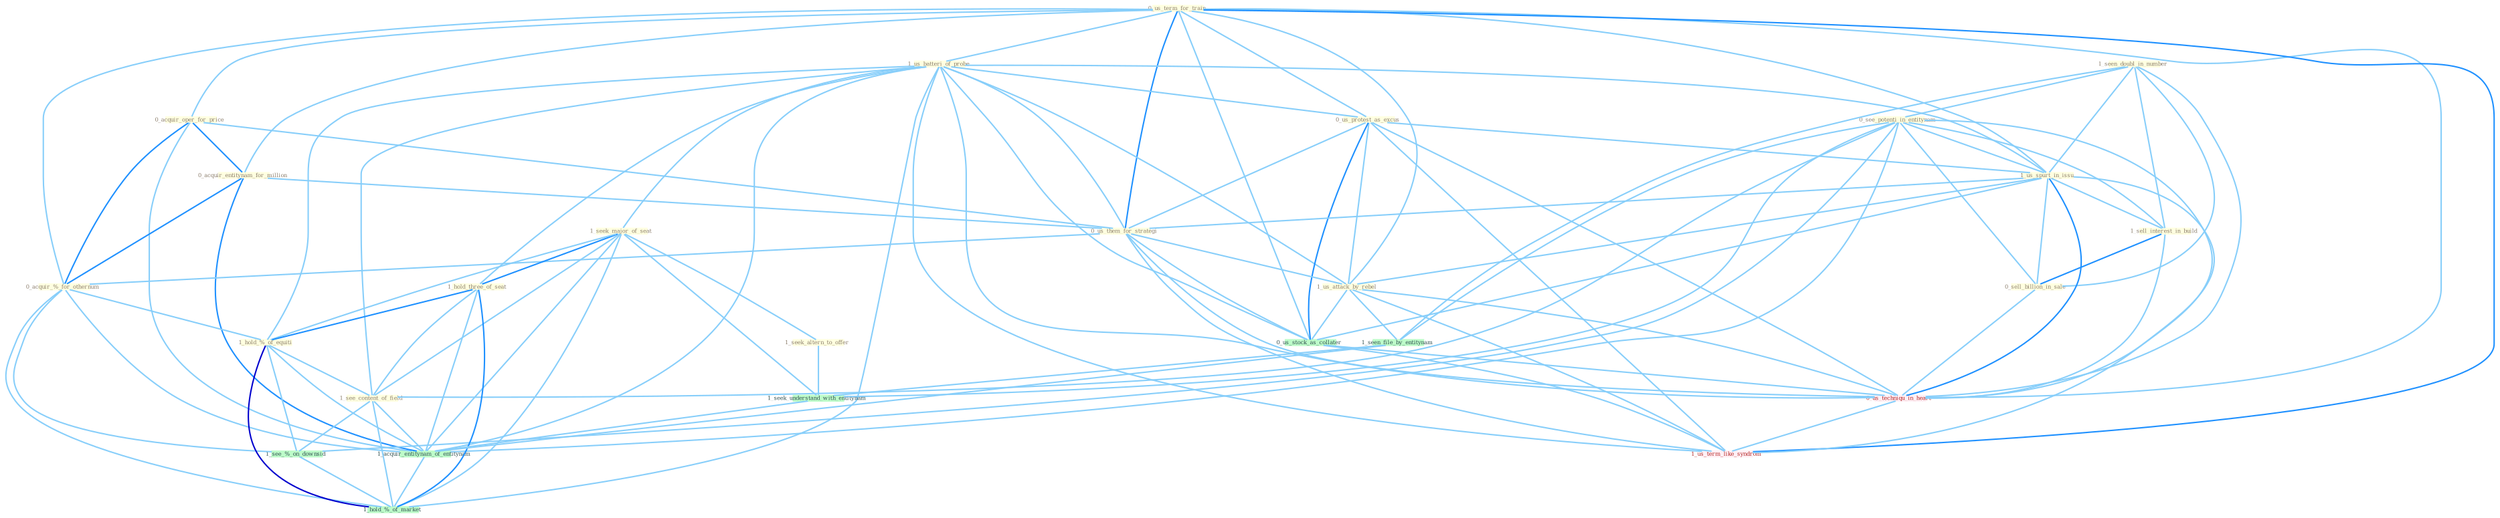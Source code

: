 Graph G{ 
    node
    [shape=polygon,style=filled,width=.5,height=.06,color="#BDFCC9",fixedsize=true,fontsize=4,
    fontcolor="#2f4f4f"];
    {node
    [color="#ffffe0", fontcolor="#8b7d6b"] "0_us_term_for_train " "1_us_batteri_of_probe " "0_acquir_oper_for_price " "0_acquir_entitynam_for_million " "1_seen_doubl_in_number " "0_see_potenti_in_entitynam " "0_us_protest_as_excus " "1_us_spurt_in_issu " "0_us_them_for_strategi " "1_seek_major_of_seat " "1_seek_altern_to_offer " "1_sell_interest_in_build " "1_us_attack_by_rebel " "1_hold_three_of_seat " "0_acquir_%_for_othernum " "1_hold_%_of_equiti " "0_sell_billion_in_sale " "1_see_content_of_field "}
{node [color="#fff0f5", fontcolor="#b22222"] "0_us_techniqu_in_heart " "1_us_term_like_syndrom "}
edge [color="#B0E2FF"];

	"0_us_term_for_train " -- "1_us_batteri_of_probe " [w="1", color="#87cefa" ];
	"0_us_term_for_train " -- "0_acquir_oper_for_price " [w="1", color="#87cefa" ];
	"0_us_term_for_train " -- "0_acquir_entitynam_for_million " [w="1", color="#87cefa" ];
	"0_us_term_for_train " -- "0_us_protest_as_excus " [w="1", color="#87cefa" ];
	"0_us_term_for_train " -- "1_us_spurt_in_issu " [w="1", color="#87cefa" ];
	"0_us_term_for_train " -- "0_us_them_for_strategi " [w="2", color="#1e90ff" , len=0.8];
	"0_us_term_for_train " -- "1_us_attack_by_rebel " [w="1", color="#87cefa" ];
	"0_us_term_for_train " -- "0_acquir_%_for_othernum " [w="1", color="#87cefa" ];
	"0_us_term_for_train " -- "0_us_stock_as_collater " [w="1", color="#87cefa" ];
	"0_us_term_for_train " -- "0_us_techniqu_in_heart " [w="1", color="#87cefa" ];
	"0_us_term_for_train " -- "1_us_term_like_syndrom " [w="2", color="#1e90ff" , len=0.8];
	"1_us_batteri_of_probe " -- "0_us_protest_as_excus " [w="1", color="#87cefa" ];
	"1_us_batteri_of_probe " -- "1_us_spurt_in_issu " [w="1", color="#87cefa" ];
	"1_us_batteri_of_probe " -- "0_us_them_for_strategi " [w="1", color="#87cefa" ];
	"1_us_batteri_of_probe " -- "1_seek_major_of_seat " [w="1", color="#87cefa" ];
	"1_us_batteri_of_probe " -- "1_us_attack_by_rebel " [w="1", color="#87cefa" ];
	"1_us_batteri_of_probe " -- "1_hold_three_of_seat " [w="1", color="#87cefa" ];
	"1_us_batteri_of_probe " -- "1_hold_%_of_equiti " [w="1", color="#87cefa" ];
	"1_us_batteri_of_probe " -- "1_see_content_of_field " [w="1", color="#87cefa" ];
	"1_us_batteri_of_probe " -- "0_us_stock_as_collater " [w="1", color="#87cefa" ];
	"1_us_batteri_of_probe " -- "1_acquir_entitynam_of_entitynam " [w="1", color="#87cefa" ];
	"1_us_batteri_of_probe " -- "0_us_techniqu_in_heart " [w="1", color="#87cefa" ];
	"1_us_batteri_of_probe " -- "1_us_term_like_syndrom " [w="1", color="#87cefa" ];
	"1_us_batteri_of_probe " -- "1_hold_%_of_market " [w="1", color="#87cefa" ];
	"0_acquir_oper_for_price " -- "0_acquir_entitynam_for_million " [w="2", color="#1e90ff" , len=0.8];
	"0_acquir_oper_for_price " -- "0_us_them_for_strategi " [w="1", color="#87cefa" ];
	"0_acquir_oper_for_price " -- "0_acquir_%_for_othernum " [w="2", color="#1e90ff" , len=0.8];
	"0_acquir_oper_for_price " -- "1_acquir_entitynam_of_entitynam " [w="1", color="#87cefa" ];
	"0_acquir_entitynam_for_million " -- "0_us_them_for_strategi " [w="1", color="#87cefa" ];
	"0_acquir_entitynam_for_million " -- "0_acquir_%_for_othernum " [w="2", color="#1e90ff" , len=0.8];
	"0_acquir_entitynam_for_million " -- "1_acquir_entitynam_of_entitynam " [w="2", color="#1e90ff" , len=0.8];
	"1_seen_doubl_in_number " -- "0_see_potenti_in_entitynam " [w="1", color="#87cefa" ];
	"1_seen_doubl_in_number " -- "1_us_spurt_in_issu " [w="1", color="#87cefa" ];
	"1_seen_doubl_in_number " -- "1_sell_interest_in_build " [w="1", color="#87cefa" ];
	"1_seen_doubl_in_number " -- "0_sell_billion_in_sale " [w="1", color="#87cefa" ];
	"1_seen_doubl_in_number " -- "1_seen_file_by_entitynam " [w="1", color="#87cefa" ];
	"1_seen_doubl_in_number " -- "0_us_techniqu_in_heart " [w="1", color="#87cefa" ];
	"0_see_potenti_in_entitynam " -- "1_us_spurt_in_issu " [w="1", color="#87cefa" ];
	"0_see_potenti_in_entitynam " -- "1_sell_interest_in_build " [w="1", color="#87cefa" ];
	"0_see_potenti_in_entitynam " -- "0_sell_billion_in_sale " [w="1", color="#87cefa" ];
	"0_see_potenti_in_entitynam " -- "1_see_content_of_field " [w="1", color="#87cefa" ];
	"0_see_potenti_in_entitynam " -- "1_seen_file_by_entitynam " [w="1", color="#87cefa" ];
	"0_see_potenti_in_entitynam " -- "1_seek_understand_with_entitynam " [w="1", color="#87cefa" ];
	"0_see_potenti_in_entitynam " -- "1_acquir_entitynam_of_entitynam " [w="1", color="#87cefa" ];
	"0_see_potenti_in_entitynam " -- "0_us_techniqu_in_heart " [w="1", color="#87cefa" ];
	"0_see_potenti_in_entitynam " -- "1_see_%_on_downsid " [w="1", color="#87cefa" ];
	"0_us_protest_as_excus " -- "1_us_spurt_in_issu " [w="1", color="#87cefa" ];
	"0_us_protest_as_excus " -- "0_us_them_for_strategi " [w="1", color="#87cefa" ];
	"0_us_protest_as_excus " -- "1_us_attack_by_rebel " [w="1", color="#87cefa" ];
	"0_us_protest_as_excus " -- "0_us_stock_as_collater " [w="2", color="#1e90ff" , len=0.8];
	"0_us_protest_as_excus " -- "0_us_techniqu_in_heart " [w="1", color="#87cefa" ];
	"0_us_protest_as_excus " -- "1_us_term_like_syndrom " [w="1", color="#87cefa" ];
	"1_us_spurt_in_issu " -- "0_us_them_for_strategi " [w="1", color="#87cefa" ];
	"1_us_spurt_in_issu " -- "1_sell_interest_in_build " [w="1", color="#87cefa" ];
	"1_us_spurt_in_issu " -- "1_us_attack_by_rebel " [w="1", color="#87cefa" ];
	"1_us_spurt_in_issu " -- "0_sell_billion_in_sale " [w="1", color="#87cefa" ];
	"1_us_spurt_in_issu " -- "0_us_stock_as_collater " [w="1", color="#87cefa" ];
	"1_us_spurt_in_issu " -- "0_us_techniqu_in_heart " [w="2", color="#1e90ff" , len=0.8];
	"1_us_spurt_in_issu " -- "1_us_term_like_syndrom " [w="1", color="#87cefa" ];
	"0_us_them_for_strategi " -- "1_us_attack_by_rebel " [w="1", color="#87cefa" ];
	"0_us_them_for_strategi " -- "0_acquir_%_for_othernum " [w="1", color="#87cefa" ];
	"0_us_them_for_strategi " -- "0_us_stock_as_collater " [w="1", color="#87cefa" ];
	"0_us_them_for_strategi " -- "0_us_techniqu_in_heart " [w="1", color="#87cefa" ];
	"0_us_them_for_strategi " -- "1_us_term_like_syndrom " [w="1", color="#87cefa" ];
	"1_seek_major_of_seat " -- "1_seek_altern_to_offer " [w="1", color="#87cefa" ];
	"1_seek_major_of_seat " -- "1_hold_three_of_seat " [w="2", color="#1e90ff" , len=0.8];
	"1_seek_major_of_seat " -- "1_hold_%_of_equiti " [w="1", color="#87cefa" ];
	"1_seek_major_of_seat " -- "1_see_content_of_field " [w="1", color="#87cefa" ];
	"1_seek_major_of_seat " -- "1_seek_understand_with_entitynam " [w="1", color="#87cefa" ];
	"1_seek_major_of_seat " -- "1_acquir_entitynam_of_entitynam " [w="1", color="#87cefa" ];
	"1_seek_major_of_seat " -- "1_hold_%_of_market " [w="1", color="#87cefa" ];
	"1_seek_altern_to_offer " -- "1_seek_understand_with_entitynam " [w="1", color="#87cefa" ];
	"1_sell_interest_in_build " -- "0_sell_billion_in_sale " [w="2", color="#1e90ff" , len=0.8];
	"1_sell_interest_in_build " -- "0_us_techniqu_in_heart " [w="1", color="#87cefa" ];
	"1_us_attack_by_rebel " -- "1_seen_file_by_entitynam " [w="1", color="#87cefa" ];
	"1_us_attack_by_rebel " -- "0_us_stock_as_collater " [w="1", color="#87cefa" ];
	"1_us_attack_by_rebel " -- "0_us_techniqu_in_heart " [w="1", color="#87cefa" ];
	"1_us_attack_by_rebel " -- "1_us_term_like_syndrom " [w="1", color="#87cefa" ];
	"1_hold_three_of_seat " -- "1_hold_%_of_equiti " [w="2", color="#1e90ff" , len=0.8];
	"1_hold_three_of_seat " -- "1_see_content_of_field " [w="1", color="#87cefa" ];
	"1_hold_three_of_seat " -- "1_acquir_entitynam_of_entitynam " [w="1", color="#87cefa" ];
	"1_hold_three_of_seat " -- "1_hold_%_of_market " [w="2", color="#1e90ff" , len=0.8];
	"0_acquir_%_for_othernum " -- "1_hold_%_of_equiti " [w="1", color="#87cefa" ];
	"0_acquir_%_for_othernum " -- "1_acquir_entitynam_of_entitynam " [w="1", color="#87cefa" ];
	"0_acquir_%_for_othernum " -- "1_see_%_on_downsid " [w="1", color="#87cefa" ];
	"0_acquir_%_for_othernum " -- "1_hold_%_of_market " [w="1", color="#87cefa" ];
	"1_hold_%_of_equiti " -- "1_see_content_of_field " [w="1", color="#87cefa" ];
	"1_hold_%_of_equiti " -- "1_acquir_entitynam_of_entitynam " [w="1", color="#87cefa" ];
	"1_hold_%_of_equiti " -- "1_see_%_on_downsid " [w="1", color="#87cefa" ];
	"1_hold_%_of_equiti " -- "1_hold_%_of_market " [w="3", color="#0000cd" , len=0.6];
	"0_sell_billion_in_sale " -- "0_us_techniqu_in_heart " [w="1", color="#87cefa" ];
	"1_see_content_of_field " -- "1_acquir_entitynam_of_entitynam " [w="1", color="#87cefa" ];
	"1_see_content_of_field " -- "1_see_%_on_downsid " [w="1", color="#87cefa" ];
	"1_see_content_of_field " -- "1_hold_%_of_market " [w="1", color="#87cefa" ];
	"1_seen_file_by_entitynam " -- "1_seek_understand_with_entitynam " [w="1", color="#87cefa" ];
	"1_seen_file_by_entitynam " -- "1_acquir_entitynam_of_entitynam " [w="1", color="#87cefa" ];
	"0_us_stock_as_collater " -- "0_us_techniqu_in_heart " [w="1", color="#87cefa" ];
	"0_us_stock_as_collater " -- "1_us_term_like_syndrom " [w="1", color="#87cefa" ];
	"1_seek_understand_with_entitynam " -- "1_acquir_entitynam_of_entitynam " [w="1", color="#87cefa" ];
	"1_acquir_entitynam_of_entitynam " -- "1_hold_%_of_market " [w="1", color="#87cefa" ];
	"0_us_techniqu_in_heart " -- "1_us_term_like_syndrom " [w="1", color="#87cefa" ];
	"1_see_%_on_downsid " -- "1_hold_%_of_market " [w="1", color="#87cefa" ];
}